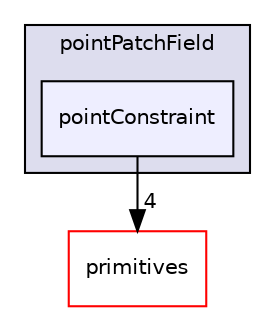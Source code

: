 digraph "src/OpenFOAM/fields/pointPatchFields/pointPatchField/pointConstraint" {
  bgcolor=transparent;
  compound=true
  node [ fontsize="10", fontname="Helvetica"];
  edge [ labelfontsize="10", labelfontname="Helvetica"];
  subgraph clusterdir_17a9bfb76e5e1dbc9e2e32285df4aeb8 {
    graph [ bgcolor="#ddddee", pencolor="black", label="pointPatchField" fontname="Helvetica", fontsize="10", URL="dir_17a9bfb76e5e1dbc9e2e32285df4aeb8.html"]
  dir_c39061827e96e5517b8c8266bb6d013c [shape=box, label="pointConstraint", style="filled", fillcolor="#eeeeff", pencolor="black", URL="dir_c39061827e96e5517b8c8266bb6d013c.html"];
  }
  dir_3e50f45338116b169052b428016851aa [shape=box label="primitives" color="red" URL="dir_3e50f45338116b169052b428016851aa.html"];
  dir_c39061827e96e5517b8c8266bb6d013c->dir_3e50f45338116b169052b428016851aa [headlabel="4", labeldistance=1.5 headhref="dir_002093_002324.html"];
}
